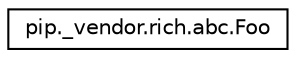 digraph "Graphical Class Hierarchy"
{
 // LATEX_PDF_SIZE
  edge [fontname="Helvetica",fontsize="10",labelfontname="Helvetica",labelfontsize="10"];
  node [fontname="Helvetica",fontsize="10",shape=record];
  rankdir="LR";
  Node0 [label="pip._vendor.rich.abc.Foo",height=0.2,width=0.4,color="black", fillcolor="white", style="filled",URL="$classpip_1_1__vendor_1_1rich_1_1abc_1_1Foo.html",tooltip=" "];
}
